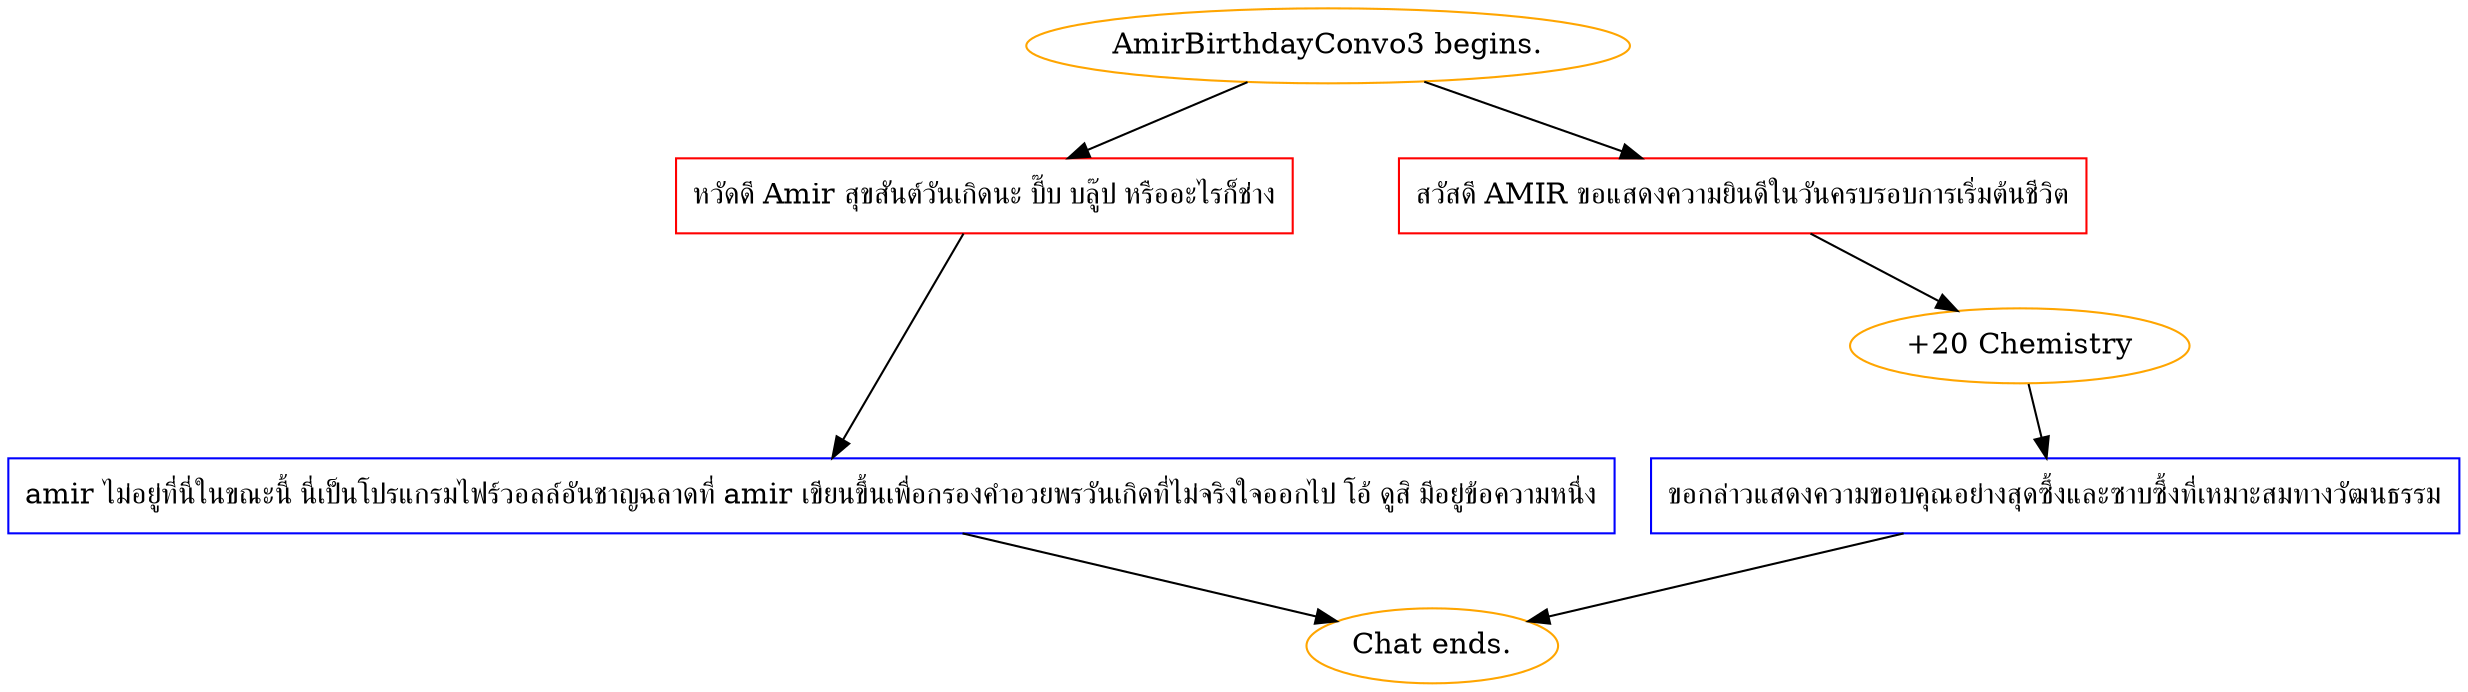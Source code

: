 digraph {
	"AmirBirthdayConvo3 begins." [color=orange];
		"AmirBirthdayConvo3 begins." -> j2073705047;
		"AmirBirthdayConvo3 begins." -> j3346569192;
	j2073705047 [label="หวัดดี Amir สุขสันต์วันเกิดนะ บี๊บ บลู๊ป หรืออะไรก็ช่าง",shape=box,color=red];
		j2073705047 -> j430225726;
	j3346569192 [label="สวัสดี AMIR ขอแสดงความยินดีในวันครบรอบการเริ่มต้นชีวิต",shape=box,color=red];
		j3346569192 -> j775895323;
	j430225726 [label="amir ไม่อยู่ที่นี่ในขณะนี้ นี่เป็นโปรแกรมไฟร์วอลล์อันชาญฉลาดที่ amir เขียนขึ้นเพื่อกรองคำอวยพรวันเกิดที่ไม่จริงใจออกไป โอ้ ดูสิ มีอยู่ข้อความหนึ่ง",shape=box,color=blue];
		j430225726 -> "Chat ends.";
	j775895323 [label="+20 Chemistry",color=orange];
		j775895323 -> j2504139372;
	"Chat ends." [color=orange];
	j2504139372 [label="ขอกล่าวแสดงความขอบคุณอย่างสุดซึ้งและซาบซึ้งที่เหมาะสมทางวัฒนธรรม",shape=box,color=blue];
		j2504139372 -> "Chat ends.";
}